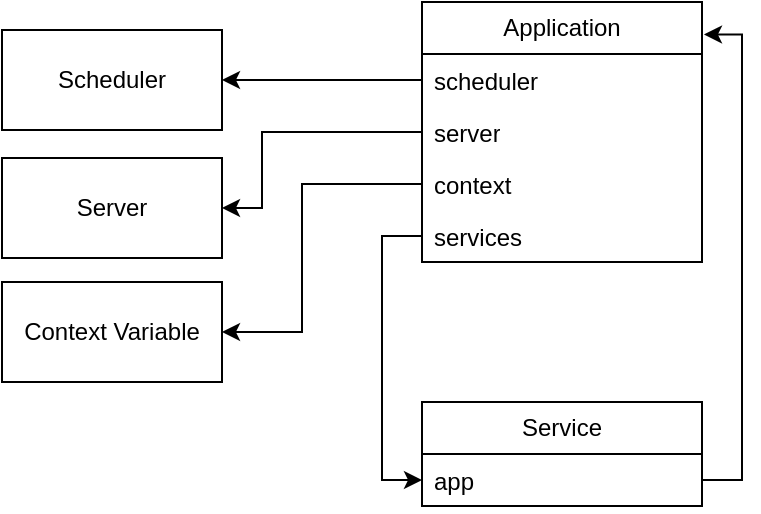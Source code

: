 <mxfile version="24.4.5" type="device">
  <diagram name="Page-1" id="BspDv19mUpPSZkJMWvH-">
    <mxGraphModel dx="1026" dy="720" grid="1" gridSize="10" guides="1" tooltips="1" connect="1" arrows="1" fold="1" page="1" pageScale="1" pageWidth="827" pageHeight="1169" math="0" shadow="0">
      <root>
        <mxCell id="0" />
        <mxCell id="1" parent="0" />
        <mxCell id="Djiv5of94bYx_WdSL2M7-2" value="Application" style="swimlane;fontStyle=0;childLayout=stackLayout;horizontal=1;startSize=26;fillColor=none;horizontalStack=0;resizeParent=1;resizeParentMax=0;resizeLast=0;collapsible=1;marginBottom=0;whiteSpace=wrap;html=1;" vertex="1" parent="1">
          <mxGeometry x="280" y="200" width="140" height="130" as="geometry" />
        </mxCell>
        <mxCell id="Djiv5of94bYx_WdSL2M7-3" value="scheduler" style="text;strokeColor=none;fillColor=none;align=left;verticalAlign=top;spacingLeft=4;spacingRight=4;overflow=hidden;rotatable=0;points=[[0,0.5],[1,0.5]];portConstraint=eastwest;whiteSpace=wrap;html=1;" vertex="1" parent="Djiv5of94bYx_WdSL2M7-2">
          <mxGeometry y="26" width="140" height="26" as="geometry" />
        </mxCell>
        <mxCell id="Djiv5of94bYx_WdSL2M7-4" value="server" style="text;strokeColor=none;fillColor=none;align=left;verticalAlign=top;spacingLeft=4;spacingRight=4;overflow=hidden;rotatable=0;points=[[0,0.5],[1,0.5]];portConstraint=eastwest;whiteSpace=wrap;html=1;" vertex="1" parent="Djiv5of94bYx_WdSL2M7-2">
          <mxGeometry y="52" width="140" height="26" as="geometry" />
        </mxCell>
        <mxCell id="Djiv5of94bYx_WdSL2M7-5" value="context" style="text;strokeColor=none;fillColor=none;align=left;verticalAlign=top;spacingLeft=4;spacingRight=4;overflow=hidden;rotatable=0;points=[[0,0.5],[1,0.5]];portConstraint=eastwest;whiteSpace=wrap;html=1;" vertex="1" parent="Djiv5of94bYx_WdSL2M7-2">
          <mxGeometry y="78" width="140" height="26" as="geometry" />
        </mxCell>
        <mxCell id="Djiv5of94bYx_WdSL2M7-18" value="services" style="text;strokeColor=none;fillColor=none;align=left;verticalAlign=top;spacingLeft=4;spacingRight=4;overflow=hidden;rotatable=0;points=[[0,0.5],[1,0.5]];portConstraint=eastwest;whiteSpace=wrap;html=1;" vertex="1" parent="Djiv5of94bYx_WdSL2M7-2">
          <mxGeometry y="104" width="140" height="26" as="geometry" />
        </mxCell>
        <mxCell id="Djiv5of94bYx_WdSL2M7-6" value="Scheduler" style="html=1;whiteSpace=wrap;" vertex="1" parent="1">
          <mxGeometry x="70" y="214" width="110" height="50" as="geometry" />
        </mxCell>
        <mxCell id="Djiv5of94bYx_WdSL2M7-7" value="Server" style="html=1;whiteSpace=wrap;" vertex="1" parent="1">
          <mxGeometry x="70" y="278" width="110" height="50" as="geometry" />
        </mxCell>
        <mxCell id="Djiv5of94bYx_WdSL2M7-9" value="Service" style="swimlane;fontStyle=0;childLayout=stackLayout;horizontal=1;startSize=26;fillColor=none;horizontalStack=0;resizeParent=1;resizeParentMax=0;resizeLast=0;collapsible=1;marginBottom=0;whiteSpace=wrap;html=1;" vertex="1" parent="1">
          <mxGeometry x="280" y="400" width="140" height="52" as="geometry" />
        </mxCell>
        <mxCell id="Djiv5of94bYx_WdSL2M7-10" value="app" style="text;strokeColor=none;fillColor=none;align=left;verticalAlign=top;spacingLeft=4;spacingRight=4;overflow=hidden;rotatable=0;points=[[0,0.5],[1,0.5]];portConstraint=eastwest;whiteSpace=wrap;html=1;" vertex="1" parent="Djiv5of94bYx_WdSL2M7-9">
          <mxGeometry y="26" width="140" height="26" as="geometry" />
        </mxCell>
        <mxCell id="Djiv5of94bYx_WdSL2M7-13" style="edgeStyle=orthogonalEdgeStyle;rounded=0;orthogonalLoop=1;jettySize=auto;html=1;exitX=0;exitY=0.5;exitDx=0;exitDy=0;entryX=1;entryY=0.5;entryDx=0;entryDy=0;" edge="1" parent="1" source="Djiv5of94bYx_WdSL2M7-3" target="Djiv5of94bYx_WdSL2M7-6">
          <mxGeometry relative="1" as="geometry" />
        </mxCell>
        <mxCell id="Djiv5of94bYx_WdSL2M7-14" style="edgeStyle=orthogonalEdgeStyle;rounded=0;orthogonalLoop=1;jettySize=auto;html=1;exitX=0;exitY=0.5;exitDx=0;exitDy=0;entryX=1;entryY=0.5;entryDx=0;entryDy=0;" edge="1" parent="1" source="Djiv5of94bYx_WdSL2M7-4" target="Djiv5of94bYx_WdSL2M7-7">
          <mxGeometry relative="1" as="geometry">
            <Array as="points">
              <mxPoint x="200" y="265" />
              <mxPoint x="200" y="303" />
            </Array>
          </mxGeometry>
        </mxCell>
        <mxCell id="Djiv5of94bYx_WdSL2M7-15" style="edgeStyle=orthogonalEdgeStyle;rounded=0;orthogonalLoop=1;jettySize=auto;html=1;exitX=1;exitY=0.5;exitDx=0;exitDy=0;entryX=1.007;entryY=0.125;entryDx=0;entryDy=0;entryPerimeter=0;" edge="1" parent="1" source="Djiv5of94bYx_WdSL2M7-10" target="Djiv5of94bYx_WdSL2M7-2">
          <mxGeometry relative="1" as="geometry" />
        </mxCell>
        <mxCell id="Djiv5of94bYx_WdSL2M7-16" value="Context Variable" style="html=1;whiteSpace=wrap;" vertex="1" parent="1">
          <mxGeometry x="70" y="340" width="110" height="50" as="geometry" />
        </mxCell>
        <mxCell id="Djiv5of94bYx_WdSL2M7-17" style="edgeStyle=orthogonalEdgeStyle;rounded=0;orthogonalLoop=1;jettySize=auto;html=1;exitX=0;exitY=0.5;exitDx=0;exitDy=0;entryX=1;entryY=0.5;entryDx=0;entryDy=0;" edge="1" parent="1" source="Djiv5of94bYx_WdSL2M7-5" target="Djiv5of94bYx_WdSL2M7-16">
          <mxGeometry relative="1" as="geometry">
            <Array as="points">
              <mxPoint x="220" y="291" />
              <mxPoint x="220" y="365" />
            </Array>
          </mxGeometry>
        </mxCell>
        <mxCell id="Djiv5of94bYx_WdSL2M7-19" style="edgeStyle=orthogonalEdgeStyle;rounded=0;orthogonalLoop=1;jettySize=auto;html=1;exitX=0;exitY=0.5;exitDx=0;exitDy=0;entryX=0;entryY=0.5;entryDx=0;entryDy=0;" edge="1" parent="1" source="Djiv5of94bYx_WdSL2M7-18" target="Djiv5of94bYx_WdSL2M7-10">
          <mxGeometry relative="1" as="geometry" />
        </mxCell>
      </root>
    </mxGraphModel>
  </diagram>
</mxfile>
